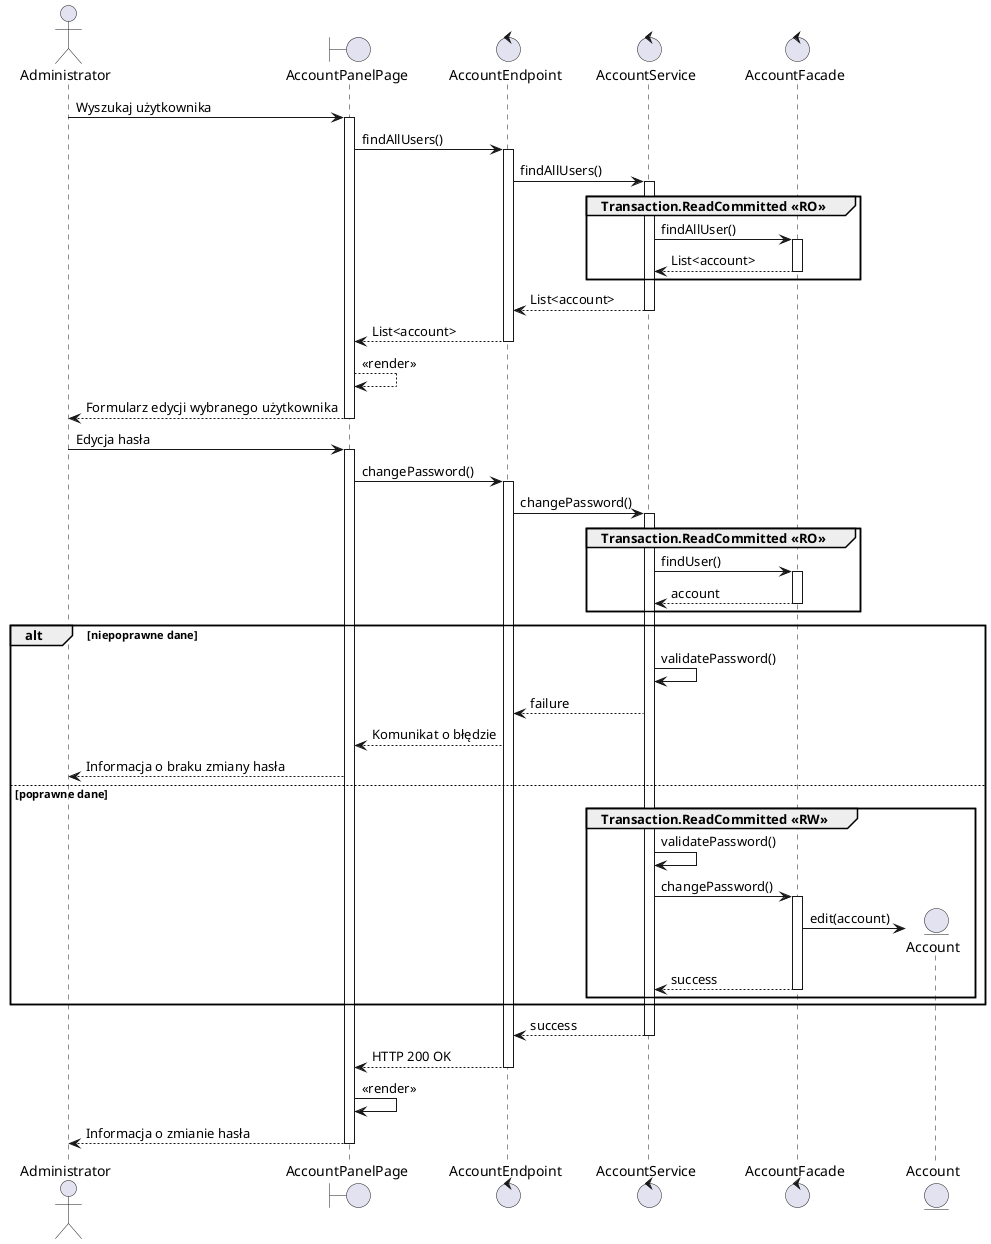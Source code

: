 @startuml MOK.8

actor Administrator as client
boundary AccountPanelPage as gui
control AccountEndpoint as controller
control AccountService as service
control AccountFacade as facade
entity Account as account

client -> gui ++ : Wyszukaj użytkownika
gui -> controller ++ :  findAllUsers()
controller -> service ++ : findAllUsers()
group Transaction.ReadCommitted <<RO>>
    service -> facade ++ : findAllUser()
    return List<account>
end
return List<account>
return List<account>
gui --> gui : <<render>>
return Formularz edycji wybranego użytkownika

client -> gui ++ : Edycja hasła
gui -> controller ++ : changePassword()
controller -> service ++ : changePassword() 
' group Transaction. ?????
' service -> service : validatePassword()
' znajdz konto

group Transaction.ReadCommitted <<RO>>
    service -> facade ++ : findUser()
    return account
end

alt niepoprawne dane
    service -> service : validatePassword()
    service --> controller : failure
    controller --> gui : Komunikat o błędzie
    gui --> client : Informacja o braku zmiany hasła
else poprawne dane
    group Transaction.ReadCommitted <<RW>>
    
        service -> service : validatePassword()
        service -> facade ++ : changePassword()
        facade -> account ** : edit(account)
    return success
    end
end

return success
return HTTP 200 OK
gui -> gui : <<render>>
return Informacja o zmianie hasła


@enduml
